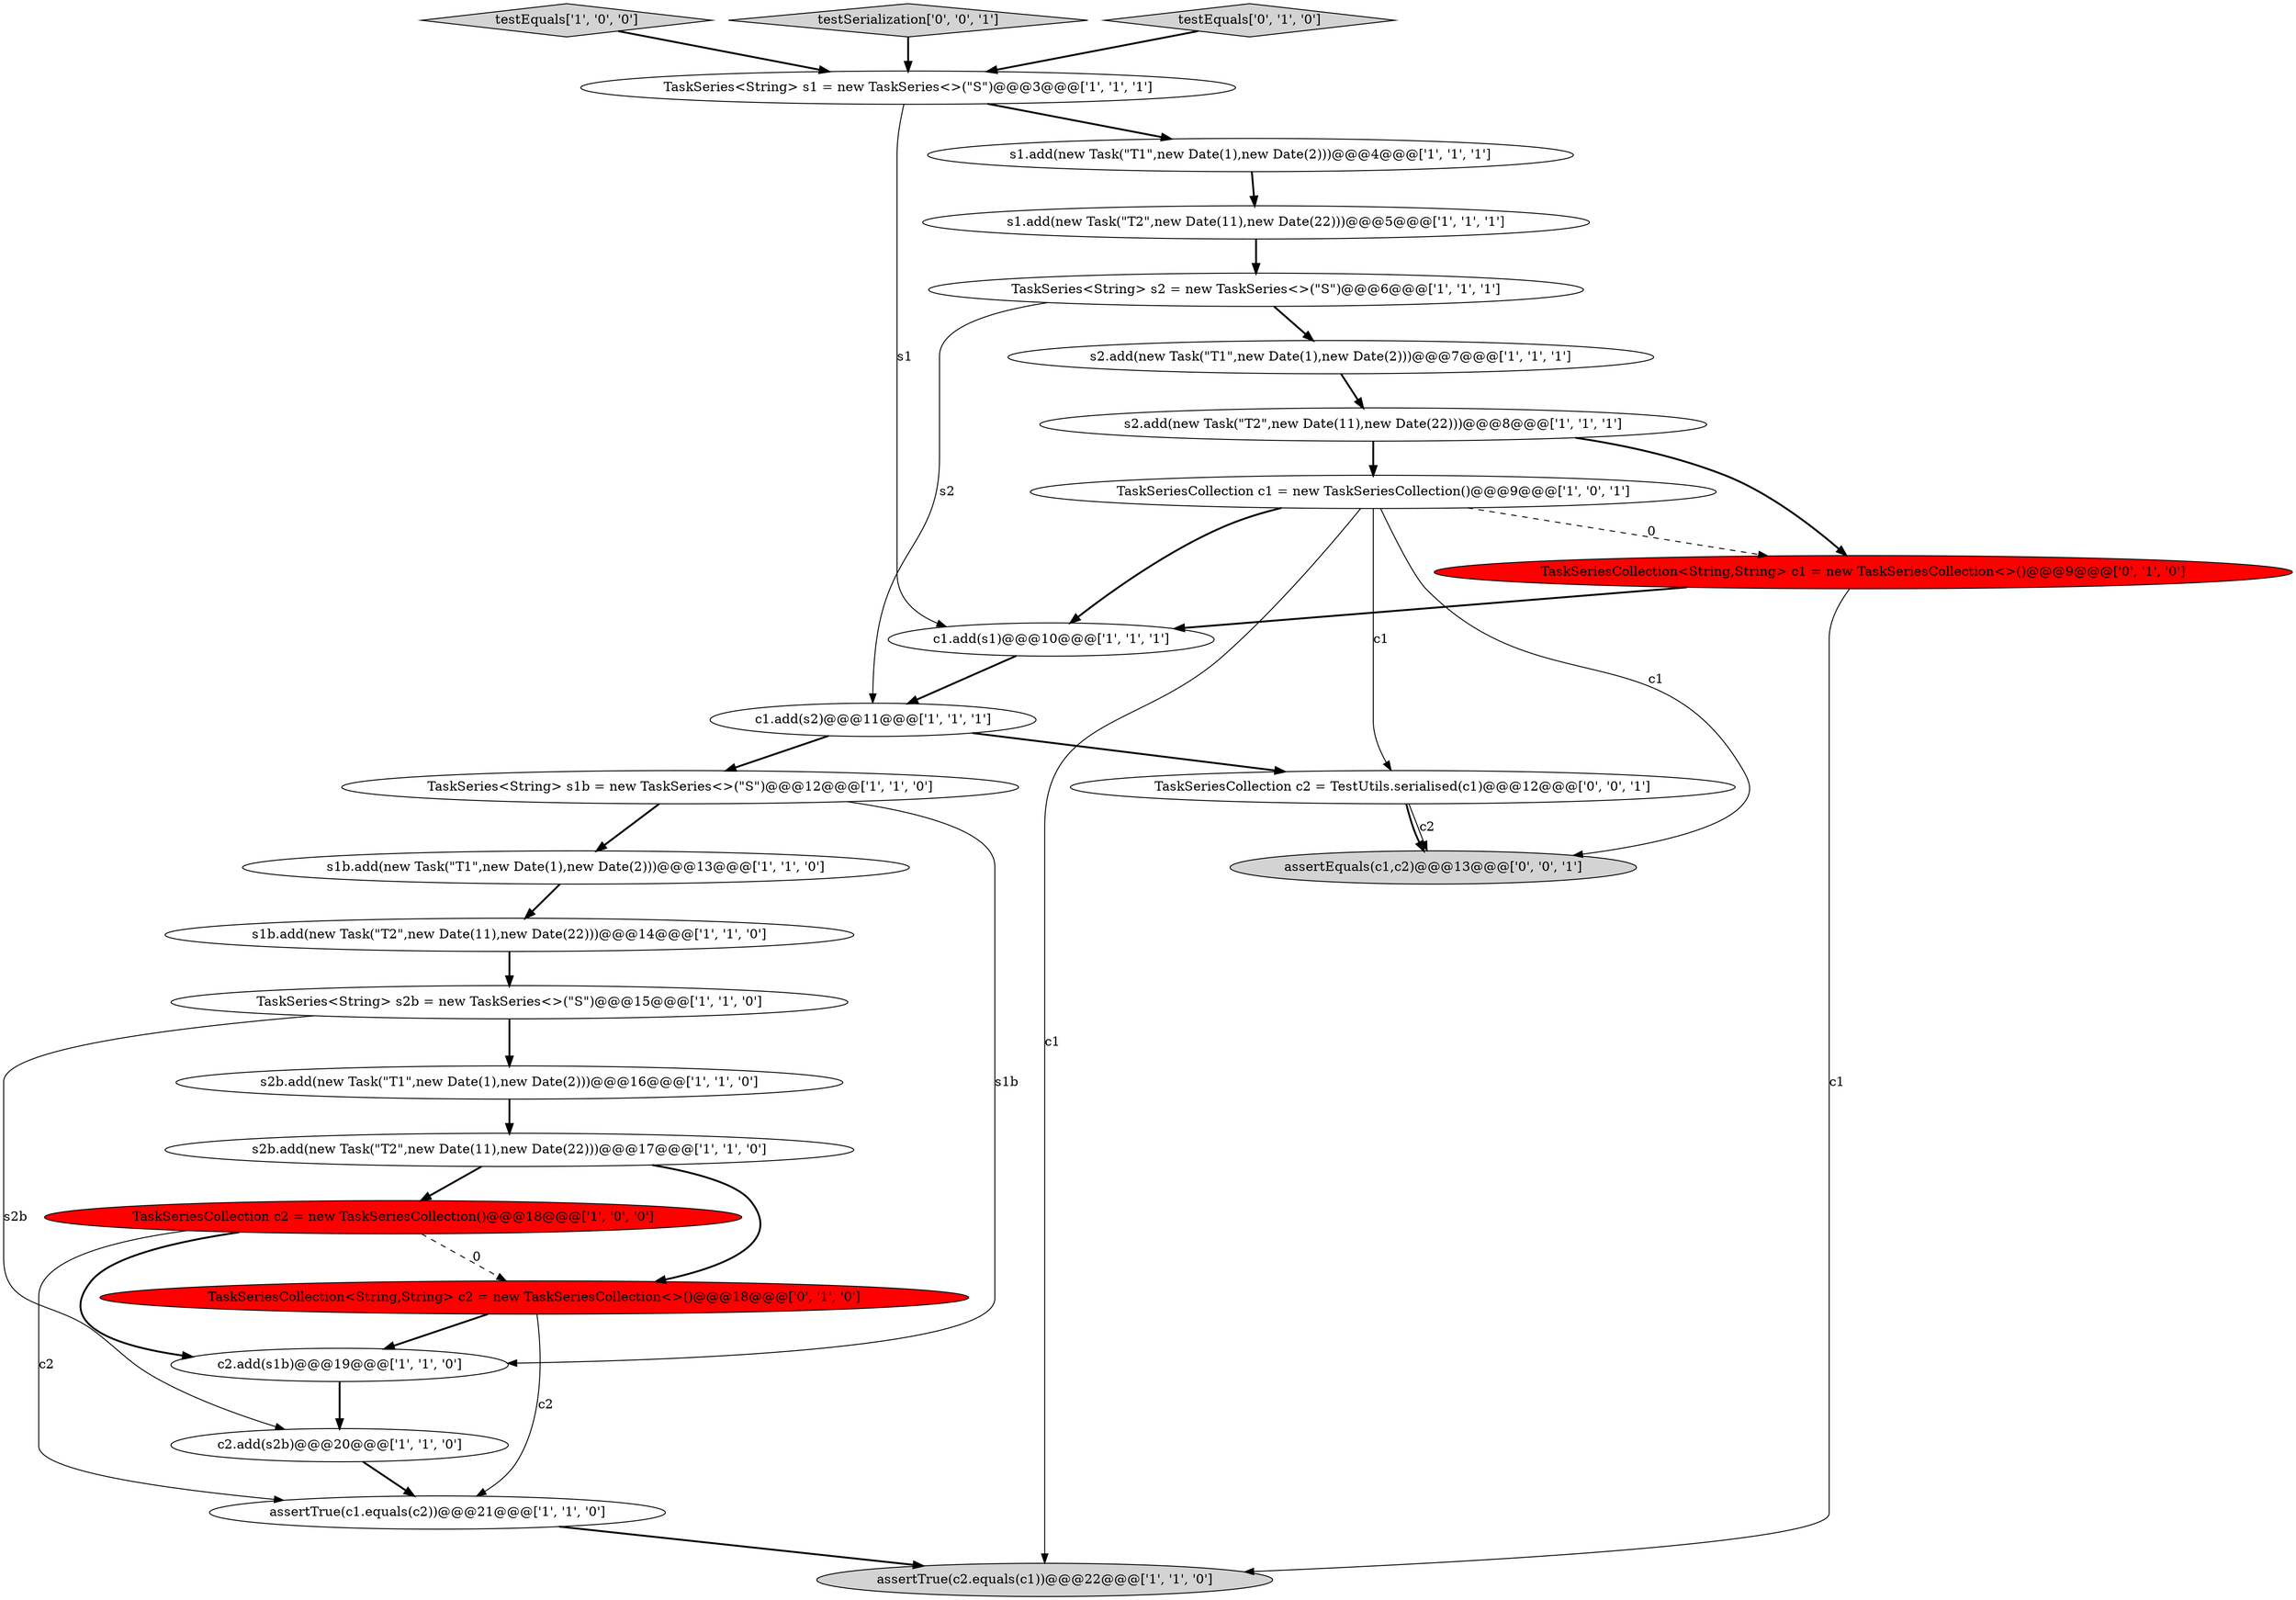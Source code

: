 digraph {
16 [style = filled, label = "testEquals['1', '0', '0']", fillcolor = lightgray, shape = diamond image = "AAA0AAABBB1BBB"];
24 [style = filled, label = "testSerialization['0', '0', '1']", fillcolor = lightgray, shape = diamond image = "AAA0AAABBB3BBB"];
18 [style = filled, label = "s2.add(new Task(\"T2\",new Date(11),new Date(22)))@@@8@@@['1', '1', '1']", fillcolor = white, shape = ellipse image = "AAA0AAABBB1BBB"];
25 [style = filled, label = "TaskSeriesCollection c2 = TestUtils.serialised(c1)@@@12@@@['0', '0', '1']", fillcolor = white, shape = ellipse image = "AAA0AAABBB3BBB"];
20 [style = filled, label = "c2.add(s1b)@@@19@@@['1', '1', '0']", fillcolor = white, shape = ellipse image = "AAA0AAABBB1BBB"];
8 [style = filled, label = "TaskSeries<String> s2 = new TaskSeries<>(\"S\")@@@6@@@['1', '1', '1']", fillcolor = white, shape = ellipse image = "AAA0AAABBB1BBB"];
17 [style = filled, label = "s1b.add(new Task(\"T1\",new Date(1),new Date(2)))@@@13@@@['1', '1', '0']", fillcolor = white, shape = ellipse image = "AAA0AAABBB1BBB"];
6 [style = filled, label = "s1.add(new Task(\"T1\",new Date(1),new Date(2)))@@@4@@@['1', '1', '1']", fillcolor = white, shape = ellipse image = "AAA0AAABBB1BBB"];
11 [style = filled, label = "s2.add(new Task(\"T1\",new Date(1),new Date(2)))@@@7@@@['1', '1', '1']", fillcolor = white, shape = ellipse image = "AAA0AAABBB1BBB"];
13 [style = filled, label = "TaskSeries<String> s2b = new TaskSeries<>(\"S\")@@@15@@@['1', '1', '0']", fillcolor = white, shape = ellipse image = "AAA0AAABBB1BBB"];
22 [style = filled, label = "testEquals['0', '1', '0']", fillcolor = lightgray, shape = diamond image = "AAA0AAABBB2BBB"];
3 [style = filled, label = "c1.add(s2)@@@11@@@['1', '1', '1']", fillcolor = white, shape = ellipse image = "AAA0AAABBB1BBB"];
15 [style = filled, label = "c2.add(s2b)@@@20@@@['1', '1', '0']", fillcolor = white, shape = ellipse image = "AAA0AAABBB1BBB"];
12 [style = filled, label = "s1b.add(new Task(\"T2\",new Date(11),new Date(22)))@@@14@@@['1', '1', '0']", fillcolor = white, shape = ellipse image = "AAA0AAABBB1BBB"];
2 [style = filled, label = "s1.add(new Task(\"T2\",new Date(11),new Date(22)))@@@5@@@['1', '1', '1']", fillcolor = white, shape = ellipse image = "AAA0AAABBB1BBB"];
0 [style = filled, label = "c1.add(s1)@@@10@@@['1', '1', '1']", fillcolor = white, shape = ellipse image = "AAA0AAABBB1BBB"];
5 [style = filled, label = "s2b.add(new Task(\"T1\",new Date(1),new Date(2)))@@@16@@@['1', '1', '0']", fillcolor = white, shape = ellipse image = "AAA0AAABBB1BBB"];
23 [style = filled, label = "TaskSeriesCollection<String,String> c2 = new TaskSeriesCollection<>()@@@18@@@['0', '1', '0']", fillcolor = red, shape = ellipse image = "AAA1AAABBB2BBB"];
14 [style = filled, label = "s2b.add(new Task(\"T2\",new Date(11),new Date(22)))@@@17@@@['1', '1', '0']", fillcolor = white, shape = ellipse image = "AAA0AAABBB1BBB"];
26 [style = filled, label = "assertEquals(c1,c2)@@@13@@@['0', '0', '1']", fillcolor = lightgray, shape = ellipse image = "AAA0AAABBB3BBB"];
7 [style = filled, label = "TaskSeriesCollection c2 = new TaskSeriesCollection()@@@18@@@['1', '0', '0']", fillcolor = red, shape = ellipse image = "AAA1AAABBB1BBB"];
10 [style = filled, label = "TaskSeries<String> s1 = new TaskSeries<>(\"S\")@@@3@@@['1', '1', '1']", fillcolor = white, shape = ellipse image = "AAA0AAABBB1BBB"];
19 [style = filled, label = "TaskSeriesCollection c1 = new TaskSeriesCollection()@@@9@@@['1', '0', '1']", fillcolor = white, shape = ellipse image = "AAA0AAABBB1BBB"];
1 [style = filled, label = "assertTrue(c2.equals(c1))@@@22@@@['1', '1', '0']", fillcolor = lightgray, shape = ellipse image = "AAA0AAABBB1BBB"];
9 [style = filled, label = "TaskSeries<String> s1b = new TaskSeries<>(\"S\")@@@12@@@['1', '1', '0']", fillcolor = white, shape = ellipse image = "AAA0AAABBB1BBB"];
21 [style = filled, label = "TaskSeriesCollection<String,String> c1 = new TaskSeriesCollection<>()@@@9@@@['0', '1', '0']", fillcolor = red, shape = ellipse image = "AAA1AAABBB2BBB"];
4 [style = filled, label = "assertTrue(c1.equals(c2))@@@21@@@['1', '1', '0']", fillcolor = white, shape = ellipse image = "AAA0AAABBB1BBB"];
24->10 [style = bold, label=""];
0->3 [style = bold, label=""];
8->3 [style = solid, label="s2"];
23->20 [style = bold, label=""];
7->23 [style = dashed, label="0"];
21->0 [style = bold, label=""];
16->10 [style = bold, label=""];
3->25 [style = bold, label=""];
10->0 [style = solid, label="s1"];
18->19 [style = bold, label=""];
9->17 [style = bold, label=""];
19->1 [style = solid, label="c1"];
19->26 [style = solid, label="c1"];
7->20 [style = bold, label=""];
5->14 [style = bold, label=""];
23->4 [style = solid, label="c2"];
10->6 [style = bold, label=""];
11->18 [style = bold, label=""];
19->0 [style = bold, label=""];
13->15 [style = solid, label="s2b"];
14->7 [style = bold, label=""];
6->2 [style = bold, label=""];
3->9 [style = bold, label=""];
12->13 [style = bold, label=""];
25->26 [style = solid, label="c2"];
17->12 [style = bold, label=""];
9->20 [style = solid, label="s1b"];
19->21 [style = dashed, label="0"];
19->25 [style = solid, label="c1"];
14->23 [style = bold, label=""];
25->26 [style = bold, label=""];
15->4 [style = bold, label=""];
22->10 [style = bold, label=""];
7->4 [style = solid, label="c2"];
13->5 [style = bold, label=""];
21->1 [style = solid, label="c1"];
4->1 [style = bold, label=""];
18->21 [style = bold, label=""];
8->11 [style = bold, label=""];
20->15 [style = bold, label=""];
2->8 [style = bold, label=""];
}
